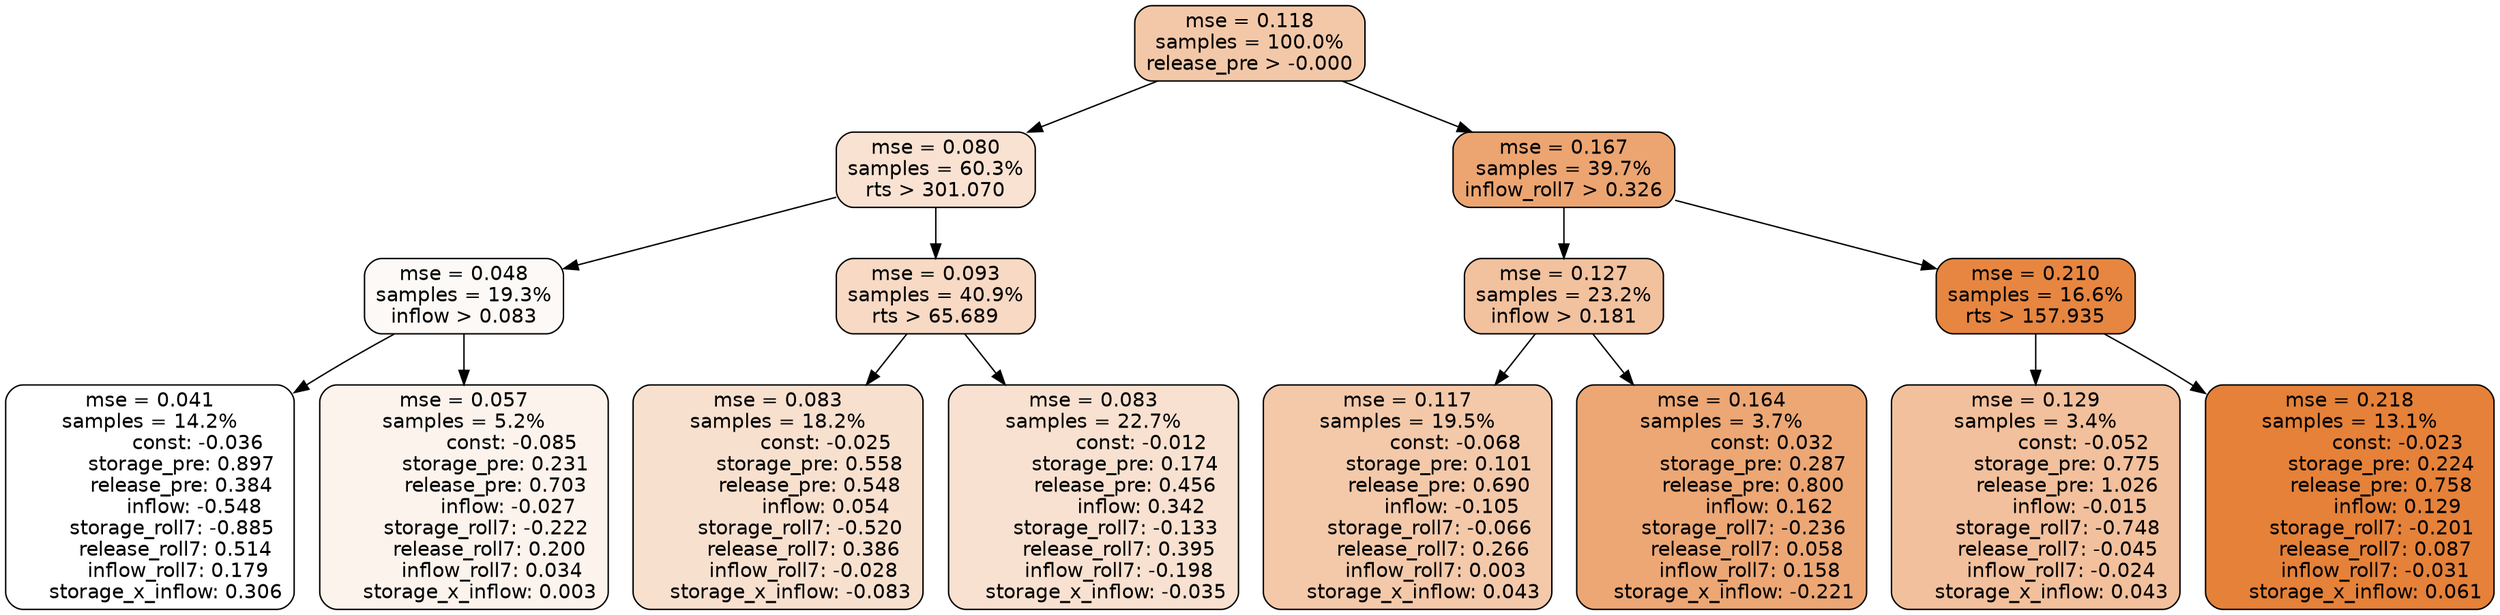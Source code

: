 digraph tree {
node [shape=rectangle, style="filled, rounded", color="black", fontname=helvetica] ;
edge [fontname=helvetica] ;
	"0" [label="mse = 0.118
samples = 100.0%
release_pre > -0.000", fillcolor="#f3c8a8"]
	"1" [label="mse = 0.080
samples = 60.3%
rts > 301.070", fillcolor="#f9e2d2"]
	"8" [label="mse = 0.167
samples = 39.7%
inflow_roll7 > 0.326", fillcolor="#eca571"]
	"5" [label="mse = 0.048
samples = 19.3%
inflow > 0.083", fillcolor="#fdf9f6"]
	"2" [label="mse = 0.093
samples = 40.9%
rts > 65.689", fillcolor="#f7d9c4"]
	"9" [label="mse = 0.127
samples = 23.2%
inflow > 0.181", fillcolor="#f2c19e"]
	"12" [label="mse = 0.210
samples = 16.6%
rts > 157.935", fillcolor="#e68641"]
	"6" [label="mse = 0.041
samples = 14.2%
               const: -0.036
          storage_pre: 0.897
          release_pre: 0.384
              inflow: -0.548
       storage_roll7: -0.885
        release_roll7: 0.514
         inflow_roll7: 0.179
     storage_x_inflow: 0.306", fillcolor="#ffffff"]
	"7" [label="mse = 0.057
samples = 5.2%
               const: -0.085
          storage_pre: 0.231
          release_pre: 0.703
              inflow: -0.027
       storage_roll7: -0.222
        release_roll7: 0.200
         inflow_roll7: 0.034
     storage_x_inflow: 0.003", fillcolor="#fcf3ed"]
	"4" [label="mse = 0.083
samples = 18.2%
               const: -0.025
          storage_pre: 0.558
          release_pre: 0.548
               inflow: 0.054
       storage_roll7: -0.520
        release_roll7: 0.386
        inflow_roll7: -0.028
    storage_x_inflow: -0.083", fillcolor="#f8e0cf"]
	"3" [label="mse = 0.083
samples = 22.7%
               const: -0.012
          storage_pre: 0.174
          release_pre: 0.456
               inflow: 0.342
       storage_roll7: -0.133
        release_roll7: 0.395
        inflow_roll7: -0.198
    storage_x_inflow: -0.035", fillcolor="#f8e1d0"]
	"10" [label="mse = 0.117
samples = 19.5%
               const: -0.068
          storage_pre: 0.101
          release_pre: 0.690
              inflow: -0.105
       storage_roll7: -0.066
        release_roll7: 0.266
         inflow_roll7: 0.003
     storage_x_inflow: 0.043", fillcolor="#f3c9aa"]
	"11" [label="mse = 0.164
samples = 3.7%
                const: 0.032
          storage_pre: 0.287
          release_pre: 0.800
               inflow: 0.162
       storage_roll7: -0.236
        release_roll7: 0.058
         inflow_roll7: 0.158
    storage_x_inflow: -0.221", fillcolor="#eca775"]
	"14" [label="mse = 0.129
samples = 3.4%
               const: -0.052
          storage_pre: 0.775
          release_pre: 1.026
              inflow: -0.015
       storage_roll7: -0.748
       release_roll7: -0.045
        inflow_roll7: -0.024
     storage_x_inflow: 0.043", fillcolor="#f2c09c"]
	"13" [label="mse = 0.218
samples = 13.1%
               const: -0.023
          storage_pre: 0.224
          release_pre: 0.758
               inflow: 0.129
       storage_roll7: -0.201
        release_roll7: 0.087
        inflow_roll7: -0.031
     storage_x_inflow: 0.061", fillcolor="#e58139"]

	"0" -> "1"
	"0" -> "8"
	"1" -> "2"
	"1" -> "5"
	"8" -> "9"
	"8" -> "12"
	"5" -> "6"
	"5" -> "7"
	"2" -> "3"
	"2" -> "4"
	"9" -> "10"
	"9" -> "11"
	"12" -> "13"
	"12" -> "14"
}